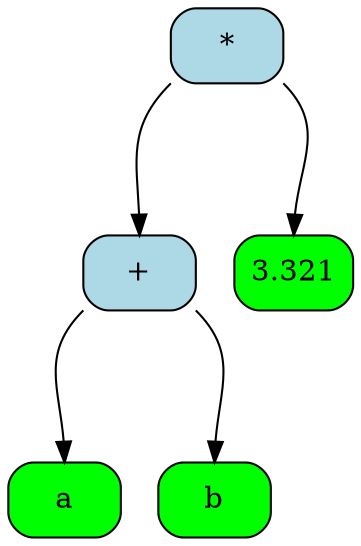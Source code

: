 digraph G
{rankdir = "TB";
splines = true;
NODE0x604000000090[shape=rectangle, style = "rounded,filled", fillcolor="lime", label = "a"]
NODE0x604000000050[shape=rectangle, style = "rounded,filled", fillcolor="lightblue", label = "+"]
NODE0x604000000050:sw->NODE0x604000000090:n [minlen = "2"]
NODE0x604000000050:se->NODE0x6040000000d0:n [minlen = "2"]
NODE0x6040000000d0[shape=rectangle, style = "rounded,filled", fillcolor="lime", label = "b"]
NODE0x604000000010[shape=rectangle, style = "rounded,filled", fillcolor="lightblue", label = "*"]
NODE0x604000000010:sw->NODE0x604000000050:n [minlen = "2"]
NODE0x604000000010:se->NODE0x604000000110:n [minlen = "2"]
NODE0x604000000110[shape=rectangle, style = "rounded,filled", fillcolor="lime", label = "3.321
"]
}
